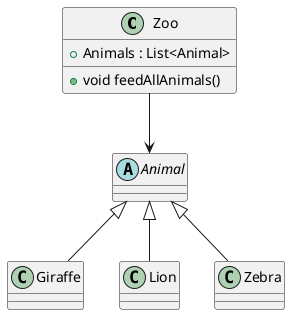 @startuml
class Zoo{
    +Animals : List<Animal>
    +void feedAllAnimals()
}
abstract class Animal

Zoo --> Animal
Animal <|-- Giraffe
Animal <|-- Lion
Animal <|-- Zebra

@enduml